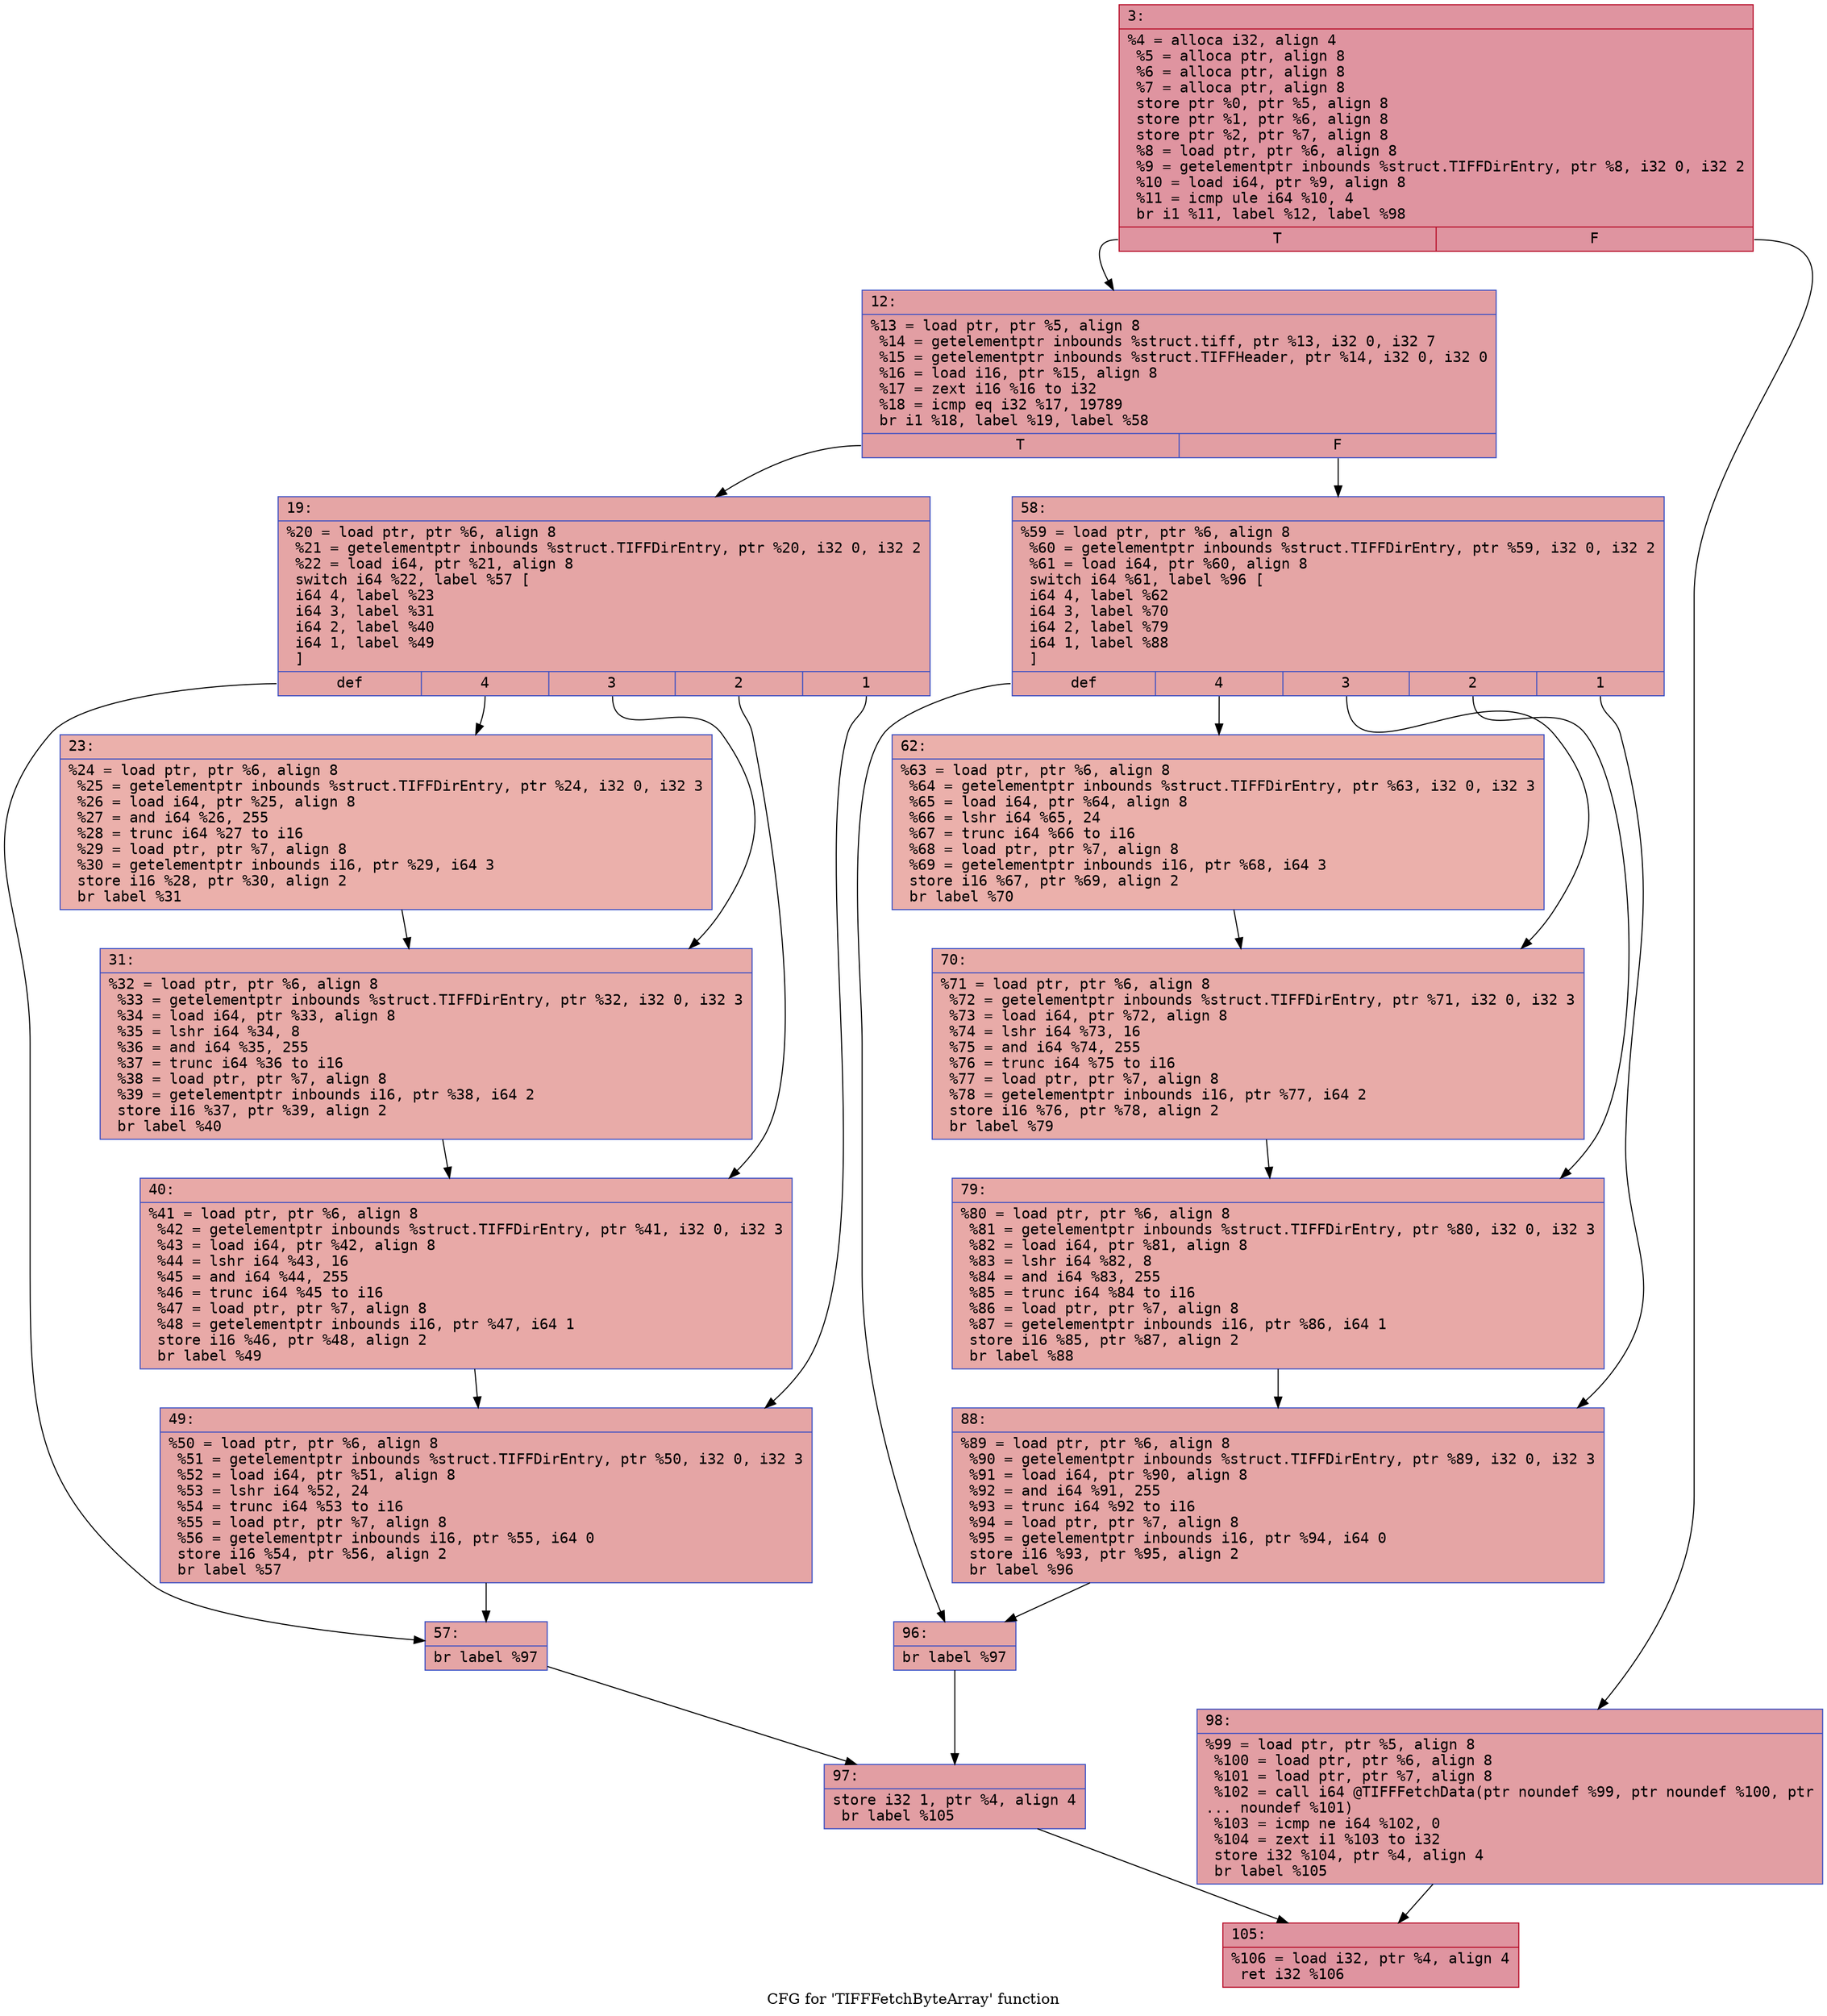 digraph "CFG for 'TIFFFetchByteArray' function" {
	label="CFG for 'TIFFFetchByteArray' function";

	Node0x600003041130 [shape=record,color="#b70d28ff", style=filled, fillcolor="#b70d2870" fontname="Courier",label="{3:\l|  %4 = alloca i32, align 4\l  %5 = alloca ptr, align 8\l  %6 = alloca ptr, align 8\l  %7 = alloca ptr, align 8\l  store ptr %0, ptr %5, align 8\l  store ptr %1, ptr %6, align 8\l  store ptr %2, ptr %7, align 8\l  %8 = load ptr, ptr %6, align 8\l  %9 = getelementptr inbounds %struct.TIFFDirEntry, ptr %8, i32 0, i32 2\l  %10 = load i64, ptr %9, align 8\l  %11 = icmp ule i64 %10, 4\l  br i1 %11, label %12, label %98\l|{<s0>T|<s1>F}}"];
	Node0x600003041130:s0 -> Node0x600003041630[tooltip="3 -> 12\nProbability 50.00%" ];
	Node0x600003041130:s1 -> Node0x600003041a90[tooltip="3 -> 98\nProbability 50.00%" ];
	Node0x600003041630 [shape=record,color="#3d50c3ff", style=filled, fillcolor="#be242e70" fontname="Courier",label="{12:\l|  %13 = load ptr, ptr %5, align 8\l  %14 = getelementptr inbounds %struct.tiff, ptr %13, i32 0, i32 7\l  %15 = getelementptr inbounds %struct.TIFFHeader, ptr %14, i32 0, i32 0\l  %16 = load i16, ptr %15, align 8\l  %17 = zext i16 %16 to i32\l  %18 = icmp eq i32 %17, 19789\l  br i1 %18, label %19, label %58\l|{<s0>T|<s1>F}}"];
	Node0x600003041630:s0 -> Node0x600003041680[tooltip="12 -> 19\nProbability 50.00%" ];
	Node0x600003041630:s1 -> Node0x600003041860[tooltip="12 -> 58\nProbability 50.00%" ];
	Node0x600003041680 [shape=record,color="#3d50c3ff", style=filled, fillcolor="#c5333470" fontname="Courier",label="{19:\l|  %20 = load ptr, ptr %6, align 8\l  %21 = getelementptr inbounds %struct.TIFFDirEntry, ptr %20, i32 0, i32 2\l  %22 = load i64, ptr %21, align 8\l  switch i64 %22, label %57 [\l    i64 4, label %23\l    i64 3, label %31\l    i64 2, label %40\l    i64 1, label %49\l  ]\l|{<s0>def|<s1>4|<s2>3|<s3>2|<s4>1}}"];
	Node0x600003041680:s0 -> Node0x600003041810[tooltip="19 -> 57\nProbability 20.00%" ];
	Node0x600003041680:s1 -> Node0x6000030416d0[tooltip="19 -> 23\nProbability 20.00%" ];
	Node0x600003041680:s2 -> Node0x600003041720[tooltip="19 -> 31\nProbability 20.00%" ];
	Node0x600003041680:s3 -> Node0x600003041770[tooltip="19 -> 40\nProbability 20.00%" ];
	Node0x600003041680:s4 -> Node0x6000030417c0[tooltip="19 -> 49\nProbability 20.00%" ];
	Node0x6000030416d0 [shape=record,color="#3d50c3ff", style=filled, fillcolor="#d24b4070" fontname="Courier",label="{23:\l|  %24 = load ptr, ptr %6, align 8\l  %25 = getelementptr inbounds %struct.TIFFDirEntry, ptr %24, i32 0, i32 3\l  %26 = load i64, ptr %25, align 8\l  %27 = and i64 %26, 255\l  %28 = trunc i64 %27 to i16\l  %29 = load ptr, ptr %7, align 8\l  %30 = getelementptr inbounds i16, ptr %29, i64 3\l  store i16 %28, ptr %30, align 2\l  br label %31\l}"];
	Node0x6000030416d0 -> Node0x600003041720[tooltip="23 -> 31\nProbability 100.00%" ];
	Node0x600003041720 [shape=record,color="#3d50c3ff", style=filled, fillcolor="#cc403a70" fontname="Courier",label="{31:\l|  %32 = load ptr, ptr %6, align 8\l  %33 = getelementptr inbounds %struct.TIFFDirEntry, ptr %32, i32 0, i32 3\l  %34 = load i64, ptr %33, align 8\l  %35 = lshr i64 %34, 8\l  %36 = and i64 %35, 255\l  %37 = trunc i64 %36 to i16\l  %38 = load ptr, ptr %7, align 8\l  %39 = getelementptr inbounds i16, ptr %38, i64 2\l  store i16 %37, ptr %39, align 2\l  br label %40\l}"];
	Node0x600003041720 -> Node0x600003041770[tooltip="31 -> 40\nProbability 100.00%" ];
	Node0x600003041770 [shape=record,color="#3d50c3ff", style=filled, fillcolor="#ca3b3770" fontname="Courier",label="{40:\l|  %41 = load ptr, ptr %6, align 8\l  %42 = getelementptr inbounds %struct.TIFFDirEntry, ptr %41, i32 0, i32 3\l  %43 = load i64, ptr %42, align 8\l  %44 = lshr i64 %43, 16\l  %45 = and i64 %44, 255\l  %46 = trunc i64 %45 to i16\l  %47 = load ptr, ptr %7, align 8\l  %48 = getelementptr inbounds i16, ptr %47, i64 1\l  store i16 %46, ptr %48, align 2\l  br label %49\l}"];
	Node0x600003041770 -> Node0x6000030417c0[tooltip="40 -> 49\nProbability 100.00%" ];
	Node0x6000030417c0 [shape=record,color="#3d50c3ff", style=filled, fillcolor="#c5333470" fontname="Courier",label="{49:\l|  %50 = load ptr, ptr %6, align 8\l  %51 = getelementptr inbounds %struct.TIFFDirEntry, ptr %50, i32 0, i32 3\l  %52 = load i64, ptr %51, align 8\l  %53 = lshr i64 %52, 24\l  %54 = trunc i64 %53 to i16\l  %55 = load ptr, ptr %7, align 8\l  %56 = getelementptr inbounds i16, ptr %55, i64 0\l  store i16 %54, ptr %56, align 2\l  br label %57\l}"];
	Node0x6000030417c0 -> Node0x600003041810[tooltip="49 -> 57\nProbability 100.00%" ];
	Node0x600003041810 [shape=record,color="#3d50c3ff", style=filled, fillcolor="#c5333470" fontname="Courier",label="{57:\l|  br label %97\l}"];
	Node0x600003041810 -> Node0x600003041a40[tooltip="57 -> 97\nProbability 100.00%" ];
	Node0x600003041860 [shape=record,color="#3d50c3ff", style=filled, fillcolor="#c5333470" fontname="Courier",label="{58:\l|  %59 = load ptr, ptr %6, align 8\l  %60 = getelementptr inbounds %struct.TIFFDirEntry, ptr %59, i32 0, i32 2\l  %61 = load i64, ptr %60, align 8\l  switch i64 %61, label %96 [\l    i64 4, label %62\l    i64 3, label %70\l    i64 2, label %79\l    i64 1, label %88\l  ]\l|{<s0>def|<s1>4|<s2>3|<s3>2|<s4>1}}"];
	Node0x600003041860:s0 -> Node0x6000030419f0[tooltip="58 -> 96\nProbability 20.00%" ];
	Node0x600003041860:s1 -> Node0x6000030418b0[tooltip="58 -> 62\nProbability 20.00%" ];
	Node0x600003041860:s2 -> Node0x600003041900[tooltip="58 -> 70\nProbability 20.00%" ];
	Node0x600003041860:s3 -> Node0x600003041950[tooltip="58 -> 79\nProbability 20.00%" ];
	Node0x600003041860:s4 -> Node0x6000030419a0[tooltip="58 -> 88\nProbability 20.00%" ];
	Node0x6000030418b0 [shape=record,color="#3d50c3ff", style=filled, fillcolor="#d24b4070" fontname="Courier",label="{62:\l|  %63 = load ptr, ptr %6, align 8\l  %64 = getelementptr inbounds %struct.TIFFDirEntry, ptr %63, i32 0, i32 3\l  %65 = load i64, ptr %64, align 8\l  %66 = lshr i64 %65, 24\l  %67 = trunc i64 %66 to i16\l  %68 = load ptr, ptr %7, align 8\l  %69 = getelementptr inbounds i16, ptr %68, i64 3\l  store i16 %67, ptr %69, align 2\l  br label %70\l}"];
	Node0x6000030418b0 -> Node0x600003041900[tooltip="62 -> 70\nProbability 100.00%" ];
	Node0x600003041900 [shape=record,color="#3d50c3ff", style=filled, fillcolor="#cc403a70" fontname="Courier",label="{70:\l|  %71 = load ptr, ptr %6, align 8\l  %72 = getelementptr inbounds %struct.TIFFDirEntry, ptr %71, i32 0, i32 3\l  %73 = load i64, ptr %72, align 8\l  %74 = lshr i64 %73, 16\l  %75 = and i64 %74, 255\l  %76 = trunc i64 %75 to i16\l  %77 = load ptr, ptr %7, align 8\l  %78 = getelementptr inbounds i16, ptr %77, i64 2\l  store i16 %76, ptr %78, align 2\l  br label %79\l}"];
	Node0x600003041900 -> Node0x600003041950[tooltip="70 -> 79\nProbability 100.00%" ];
	Node0x600003041950 [shape=record,color="#3d50c3ff", style=filled, fillcolor="#ca3b3770" fontname="Courier",label="{79:\l|  %80 = load ptr, ptr %6, align 8\l  %81 = getelementptr inbounds %struct.TIFFDirEntry, ptr %80, i32 0, i32 3\l  %82 = load i64, ptr %81, align 8\l  %83 = lshr i64 %82, 8\l  %84 = and i64 %83, 255\l  %85 = trunc i64 %84 to i16\l  %86 = load ptr, ptr %7, align 8\l  %87 = getelementptr inbounds i16, ptr %86, i64 1\l  store i16 %85, ptr %87, align 2\l  br label %88\l}"];
	Node0x600003041950 -> Node0x6000030419a0[tooltip="79 -> 88\nProbability 100.00%" ];
	Node0x6000030419a0 [shape=record,color="#3d50c3ff", style=filled, fillcolor="#c5333470" fontname="Courier",label="{88:\l|  %89 = load ptr, ptr %6, align 8\l  %90 = getelementptr inbounds %struct.TIFFDirEntry, ptr %89, i32 0, i32 3\l  %91 = load i64, ptr %90, align 8\l  %92 = and i64 %91, 255\l  %93 = trunc i64 %92 to i16\l  %94 = load ptr, ptr %7, align 8\l  %95 = getelementptr inbounds i16, ptr %94, i64 0\l  store i16 %93, ptr %95, align 2\l  br label %96\l}"];
	Node0x6000030419a0 -> Node0x6000030419f0[tooltip="88 -> 96\nProbability 100.00%" ];
	Node0x6000030419f0 [shape=record,color="#3d50c3ff", style=filled, fillcolor="#c5333470" fontname="Courier",label="{96:\l|  br label %97\l}"];
	Node0x6000030419f0 -> Node0x600003041a40[tooltip="96 -> 97\nProbability 100.00%" ];
	Node0x600003041a40 [shape=record,color="#3d50c3ff", style=filled, fillcolor="#be242e70" fontname="Courier",label="{97:\l|  store i32 1, ptr %4, align 4\l  br label %105\l}"];
	Node0x600003041a40 -> Node0x600003041ae0[tooltip="97 -> 105\nProbability 100.00%" ];
	Node0x600003041a90 [shape=record,color="#3d50c3ff", style=filled, fillcolor="#be242e70" fontname="Courier",label="{98:\l|  %99 = load ptr, ptr %5, align 8\l  %100 = load ptr, ptr %6, align 8\l  %101 = load ptr, ptr %7, align 8\l  %102 = call i64 @TIFFFetchData(ptr noundef %99, ptr noundef %100, ptr\l... noundef %101)\l  %103 = icmp ne i64 %102, 0\l  %104 = zext i1 %103 to i32\l  store i32 %104, ptr %4, align 4\l  br label %105\l}"];
	Node0x600003041a90 -> Node0x600003041ae0[tooltip="98 -> 105\nProbability 100.00%" ];
	Node0x600003041ae0 [shape=record,color="#b70d28ff", style=filled, fillcolor="#b70d2870" fontname="Courier",label="{105:\l|  %106 = load i32, ptr %4, align 4\l  ret i32 %106\l}"];
}
